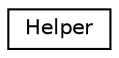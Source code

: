 digraph G
{
  edge [fontname="Helvetica",fontsize="10",labelfontname="Helvetica",labelfontsize="10"];
  node [fontname="Helvetica",fontsize="10",shape=record];
  rankdir="LR";
  Node1 [label="Helper",height=0.2,width=0.4,color="black", fillcolor="white", style="filled",URL="$class_candy_c_m_s_1_1_helper_1_1_helper.html"];
}
